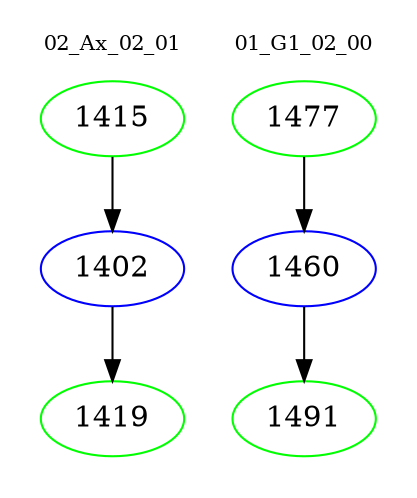 digraph{
subgraph cluster_0 {
color = white
label = "02_Ax_02_01";
fontsize=10;
T0_1415 [label="1415", color="green"]
T0_1415 -> T0_1402 [color="black"]
T0_1402 [label="1402", color="blue"]
T0_1402 -> T0_1419 [color="black"]
T0_1419 [label="1419", color="green"]
}
subgraph cluster_1 {
color = white
label = "01_G1_02_00";
fontsize=10;
T1_1477 [label="1477", color="green"]
T1_1477 -> T1_1460 [color="black"]
T1_1460 [label="1460", color="blue"]
T1_1460 -> T1_1491 [color="black"]
T1_1491 [label="1491", color="green"]
}
}
